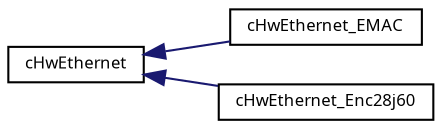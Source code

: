 digraph "Graphical Class Hierarchy"
{
  edge [fontname="Sans",fontsize="8",labelfontname="Sans",labelfontsize="8"];
  node [fontname="Sans",fontsize="8",shape=record];
  rankdir="LR";
  Node1 [label="cHwEthernet",height=0.2,width=0.4,color="black", fillcolor="white", style="filled",URL="$classc_hw_ethernet.html"];
  Node1 -> Node2 [dir="back",color="midnightblue",fontsize="8",style="solid",fontname="Sans"];
  Node2 [label="cHwEthernet_EMAC",height=0.2,width=0.4,color="black", fillcolor="white", style="filled",URL="$classc_hw_ethernet___e_m_a_c.html"];
  Node1 -> Node3 [dir="back",color="midnightblue",fontsize="8",style="solid",fontname="Sans"];
  Node3 [label="cHwEthernet_Enc28j60",height=0.2,width=0.4,color="black", fillcolor="white", style="filled",URL="$classc_hw_ethernet___enc28j60.html"];
}
